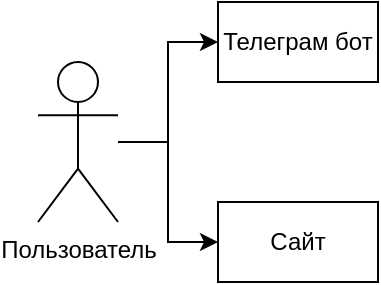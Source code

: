 <mxfile version="24.6.4" type="github">
  <diagram name="Page-1" id="-ogPEp8CZYtcU95W3uOY">
    <mxGraphModel dx="819" dy="467" grid="1" gridSize="10" guides="1" tooltips="1" connect="1" arrows="1" fold="1" page="1" pageScale="1" pageWidth="850" pageHeight="1100" math="0" shadow="0">
      <root>
        <mxCell id="0" />
        <mxCell id="1" parent="0" />
        <mxCell id="Z0nmChrPg_nv_U5EyM15-7" style="edgeStyle=orthogonalEdgeStyle;rounded=0;orthogonalLoop=1;jettySize=auto;html=1;" edge="1" parent="1" source="Z0nmChrPg_nv_U5EyM15-1" target="Z0nmChrPg_nv_U5EyM15-6">
          <mxGeometry relative="1" as="geometry" />
        </mxCell>
        <mxCell id="Z0nmChrPg_nv_U5EyM15-8" style="edgeStyle=orthogonalEdgeStyle;rounded=0;orthogonalLoop=1;jettySize=auto;html=1;" edge="1" parent="1" source="Z0nmChrPg_nv_U5EyM15-1" target="Z0nmChrPg_nv_U5EyM15-5">
          <mxGeometry relative="1" as="geometry" />
        </mxCell>
        <mxCell id="Z0nmChrPg_nv_U5EyM15-1" value="Пользователь" style="shape=umlActor;verticalLabelPosition=bottom;verticalAlign=top;html=1;outlineConnect=0;" vertex="1" parent="1">
          <mxGeometry x="40" y="360" width="40" height="80" as="geometry" />
        </mxCell>
        <mxCell id="Z0nmChrPg_nv_U5EyM15-5" value="Телеграм бот" style="rounded=0;whiteSpace=wrap;html=1;" vertex="1" parent="1">
          <mxGeometry x="130" y="330" width="80" height="40" as="geometry" />
        </mxCell>
        <mxCell id="Z0nmChrPg_nv_U5EyM15-6" value="Сайт" style="rounded=0;whiteSpace=wrap;html=1;" vertex="1" parent="1">
          <mxGeometry x="130" y="430" width="80" height="40" as="geometry" />
        </mxCell>
      </root>
    </mxGraphModel>
  </diagram>
</mxfile>
